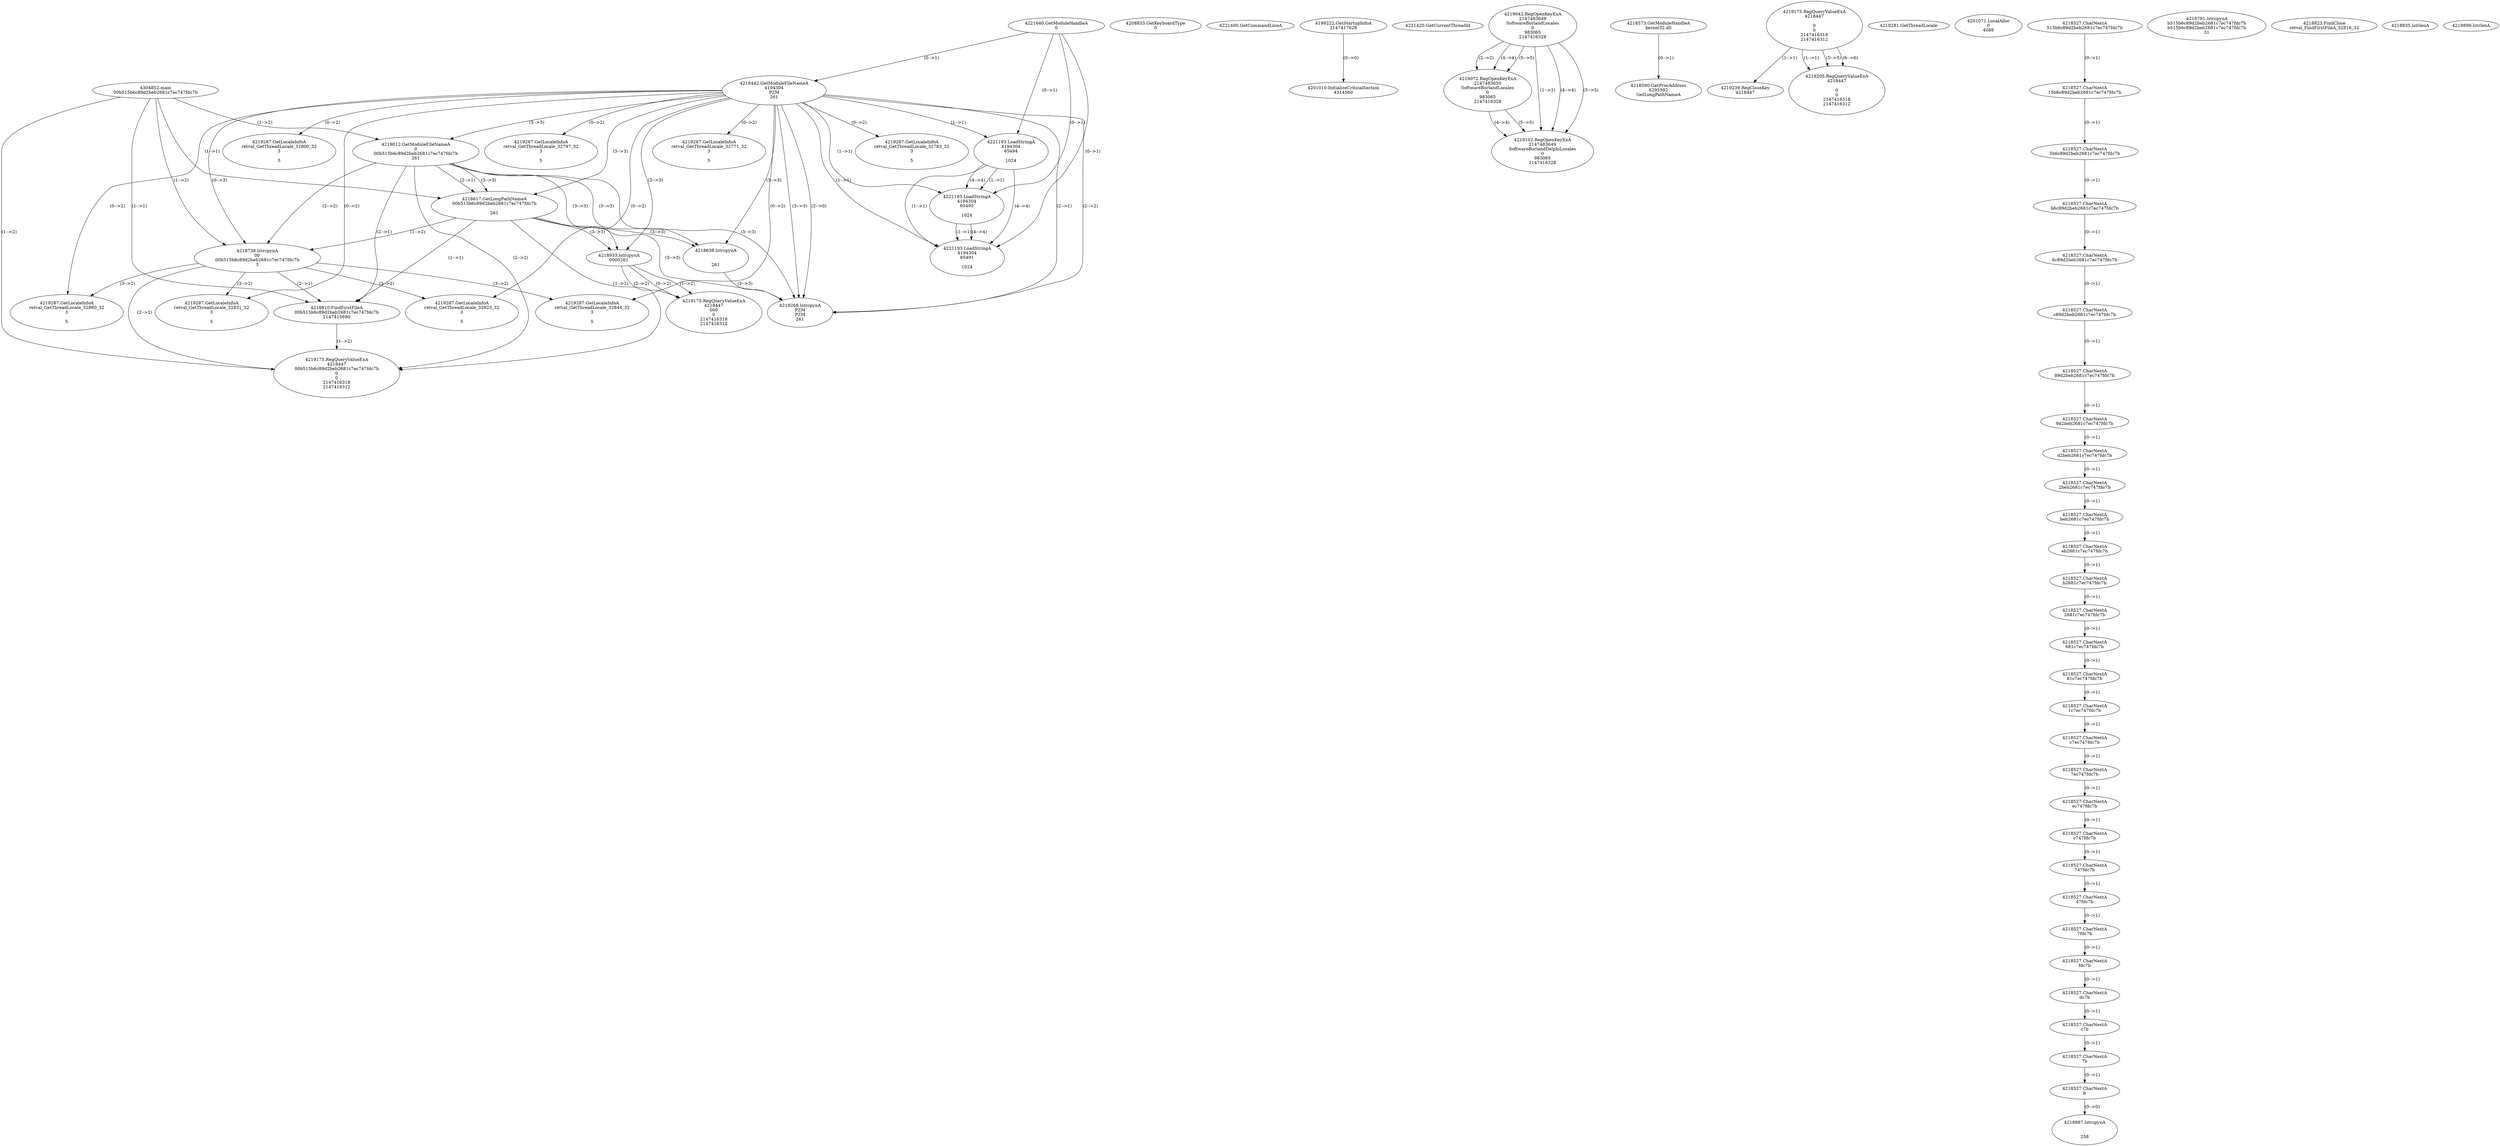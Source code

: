 // Global SCDG with merge call
digraph {
	0 [label="4304852.main
00b515b6c89d2beb2681c7ec747fdc7b"]
	1 [label="4221640.GetModuleHandleA
0"]
	2 [label="4208833.GetKeyboardType
0"]
	3 [label="4221400.GetCommandLineA
"]
	4 [label="4199222.GetStartupInfoA
2147417628"]
	5 [label="4221420.GetCurrentThreadId
"]
	6 [label="4218442.GetModuleFileNameA
4194304
PZM
261"]
	1 -> 6 [label="(0-->1)"]
	7 [label="4219012.GetModuleFileNameA
0
00b515b6c89d2beb2681c7ec747fdc7b
261"]
	0 -> 7 [label="(1-->2)"]
	6 -> 7 [label="(3-->3)"]
	8 [label="4219042.RegOpenKeyExA
2147483649
Software\Borland\Locales
0
983065
2147416328"]
	9 [label="4219072.RegOpenKeyExA
2147483650
Software\Borland\Locales
0
983065
2147416328"]
	8 -> 9 [label="(2-->2)"]
	8 -> 9 [label="(4-->4)"]
	8 -> 9 [label="(5-->5)"]
	10 [label="4218573.GetModuleHandleA
kernel32.dll"]
	11 [label="4218590.GetProcAddress
6295592
GetLongPathNameA"]
	10 -> 11 [label="(0-->1)"]
	12 [label="4218617.GetLongPathNameA
00b515b6c89d2beb2681c7ec747fdc7b

261"]
	0 -> 12 [label="(1-->1)"]
	7 -> 12 [label="(2-->1)"]
	6 -> 12 [label="(3-->3)"]
	7 -> 12 [label="(3-->3)"]
	13 [label="4218638.lstrcpynA


261"]
	6 -> 13 [label="(3-->3)"]
	7 -> 13 [label="(3-->3)"]
	12 -> 13 [label="(3-->3)"]
	14 [label="4219175.RegQueryValueExA
4218447

0
0
2147416318
2147416312"]
	15 [label="4219239.RegCloseKey
4218447"]
	14 -> 15 [label="(1-->1)"]
	16 [label="4219268.lstrcpynA
PZM
PZM
261"]
	6 -> 16 [label="(2-->1)"]
	6 -> 16 [label="(2-->2)"]
	6 -> 16 [label="(3-->3)"]
	7 -> 16 [label="(3-->3)"]
	12 -> 16 [label="(3-->3)"]
	13 -> 16 [label="(3-->3)"]
	6 -> 16 [label="(2-->0)"]
	17 [label="4219281.GetThreadLocale
"]
	18 [label="4219287.GetLocaleInfoA
retval_GetThreadLocale_32783_32
3

5"]
	6 -> 18 [label="(0-->2)"]
	19 [label="4221193.LoadStringA
4194304
65494

1024"]
	1 -> 19 [label="(0-->1)"]
	6 -> 19 [label="(1-->1)"]
	20 [label="4219205.RegQueryValueExA
4218447

0
0
2147416318
2147416312"]
	14 -> 20 [label="(1-->1)"]
	14 -> 20 [label="(5-->5)"]
	14 -> 20 [label="(6-->6)"]
	21 [label="4219287.GetLocaleInfoA
retval_GetThreadLocale_32800_32
3

5"]
	6 -> 21 [label="(0-->2)"]
	22 [label="4221193.LoadStringA
4194304
65493

1024"]
	1 -> 22 [label="(0-->1)"]
	6 -> 22 [label="(1-->1)"]
	19 -> 22 [label="(1-->1)"]
	19 -> 22 [label="(4-->4)"]
	23 [label="4219287.GetLocaleInfoA
retval_GetThreadLocale_32797_32
3

5"]
	6 -> 23 [label="(0-->2)"]
	24 [label="4201010.InitializeCriticalSection
4314560"]
	4 -> 24 [label="(0-->0)"]
	25 [label="4201071.LocalAlloc
0
4088"]
	26 [label="4218738.lstrcpynA
00
00b515b6c89d2beb2681c7ec747fdc7b
3"]
	0 -> 26 [label="(1-->2)"]
	7 -> 26 [label="(2-->2)"]
	12 -> 26 [label="(1-->2)"]
	6 -> 26 [label="(0-->3)"]
	27 [label="4218527.CharNextA
515b6c89d2beb2681c7ec747fdc7b"]
	28 [label="4218527.CharNextA
15b6c89d2beb2681c7ec747fdc7b"]
	27 -> 28 [label="(0-->1)"]
	29 [label="4218527.CharNextA
5b6c89d2beb2681c7ec747fdc7b"]
	28 -> 29 [label="(0-->1)"]
	30 [label="4218527.CharNextA
b6c89d2beb2681c7ec747fdc7b"]
	29 -> 30 [label="(0-->1)"]
	31 [label="4218527.CharNextA
6c89d2beb2681c7ec747fdc7b"]
	30 -> 31 [label="(0-->1)"]
	32 [label="4218527.CharNextA
c89d2beb2681c7ec747fdc7b"]
	31 -> 32 [label="(0-->1)"]
	33 [label="4218527.CharNextA
89d2beb2681c7ec747fdc7b"]
	32 -> 33 [label="(0-->1)"]
	34 [label="4218527.CharNextA
9d2beb2681c7ec747fdc7b"]
	33 -> 34 [label="(0-->1)"]
	35 [label="4218527.CharNextA
d2beb2681c7ec747fdc7b"]
	34 -> 35 [label="(0-->1)"]
	36 [label="4218527.CharNextA
2beb2681c7ec747fdc7b"]
	35 -> 36 [label="(0-->1)"]
	37 [label="4218527.CharNextA
beb2681c7ec747fdc7b"]
	36 -> 37 [label="(0-->1)"]
	38 [label="4218527.CharNextA
eb2681c7ec747fdc7b"]
	37 -> 38 [label="(0-->1)"]
	39 [label="4218527.CharNextA
b2681c7ec747fdc7b"]
	38 -> 39 [label="(0-->1)"]
	40 [label="4218527.CharNextA
2681c7ec747fdc7b"]
	39 -> 40 [label="(0-->1)"]
	41 [label="4218527.CharNextA
681c7ec747fdc7b"]
	40 -> 41 [label="(0-->1)"]
	42 [label="4218527.CharNextA
81c7ec747fdc7b"]
	41 -> 42 [label="(0-->1)"]
	43 [label="4218527.CharNextA
1c7ec747fdc7b"]
	42 -> 43 [label="(0-->1)"]
	44 [label="4218527.CharNextA
c7ec747fdc7b"]
	43 -> 44 [label="(0-->1)"]
	45 [label="4218527.CharNextA
7ec747fdc7b"]
	44 -> 45 [label="(0-->1)"]
	46 [label="4218527.CharNextA
ec747fdc7b"]
	45 -> 46 [label="(0-->1)"]
	47 [label="4218527.CharNextA
c747fdc7b"]
	46 -> 47 [label="(0-->1)"]
	48 [label="4218527.CharNextA
747fdc7b"]
	47 -> 48 [label="(0-->1)"]
	49 [label="4218527.CharNextA
47fdc7b"]
	48 -> 49 [label="(0-->1)"]
	50 [label="4218527.CharNextA
7fdc7b"]
	49 -> 50 [label="(0-->1)"]
	51 [label="4218527.CharNextA
fdc7b"]
	50 -> 51 [label="(0-->1)"]
	52 [label="4218527.CharNextA
dc7b"]
	51 -> 52 [label="(0-->1)"]
	53 [label="4218527.CharNextA
c7b"]
	52 -> 53 [label="(0-->1)"]
	54 [label="4218527.CharNextA
7b"]
	53 -> 54 [label="(0-->1)"]
	55 [label="4218527.CharNextA
b"]
	54 -> 55 [label="(0-->1)"]
	56 [label="4218791.lstrcpynA
b515b6c89d2beb2681c7ec747fdc7b
b515b6c89d2beb2681c7ec747fdc7b
31"]
	57 [label="4218810.FindFirstFileA
00b515b6c89d2beb2681c7ec747fdc7b
2147415690"]
	0 -> 57 [label="(1-->1)"]
	7 -> 57 [label="(2-->1)"]
	12 -> 57 [label="(1-->1)"]
	26 -> 57 [label="(2-->1)"]
	58 [label="4219175.RegQueryValueExA
4218447
00b515b6c89d2beb2681c7ec747fdc7b
0
0
2147416318
2147416312"]
	0 -> 58 [label="(1-->2)"]
	7 -> 58 [label="(2-->2)"]
	12 -> 58 [label="(1-->2)"]
	26 -> 58 [label="(2-->2)"]
	57 -> 58 [label="(1-->2)"]
	59 [label="4219287.GetLocaleInfoA
retval_GetThreadLocale_32860_32
3

5"]
	6 -> 59 [label="(0-->2)"]
	26 -> 59 [label="(3-->2)"]
	60 [label="4218823.FindClose
retval_FindFirstFileA_32816_32"]
	61 [label="4218835.lstrlenA
"]
	62 [label="4218887.lstrcpynA


258"]
	55 -> 62 [label="(0-->0)"]
	63 [label="4218899.lstrlenA
"]
	64 [label="4218933.lstrcpynA
00\
00\
261"]
	6 -> 64 [label="(3-->3)"]
	7 -> 64 [label="(3-->3)"]
	12 -> 64 [label="(3-->3)"]
	65 [label="4219175.RegQueryValueExA
4218447
00\
0
0
2147416318
2147416312"]
	64 -> 65 [label="(1-->2)"]
	64 -> 65 [label="(2-->2)"]
	64 -> 65 [label="(0-->2)"]
	66 [label="4219287.GetLocaleInfoA
retval_GetThreadLocale_32831_32
3

5"]
	6 -> 66 [label="(0-->2)"]
	26 -> 66 [label="(3-->2)"]
	67 [label="4221193.LoadStringA
4194304
65491

1024"]
	1 -> 67 [label="(0-->1)"]
	6 -> 67 [label="(1-->1)"]
	19 -> 67 [label="(1-->1)"]
	22 -> 67 [label="(1-->1)"]
	19 -> 67 [label="(4-->4)"]
	22 -> 67 [label="(4-->4)"]
	68 [label="4219102.RegOpenKeyExA
2147483649
Software\Borland\Delphi\Locales
0
983065
2147416328"]
	8 -> 68 [label="(1-->1)"]
	8 -> 68 [label="(4-->4)"]
	9 -> 68 [label="(4-->4)"]
	8 -> 68 [label="(5-->5)"]
	9 -> 68 [label="(5-->5)"]
	69 [label="4219287.GetLocaleInfoA
retval_GetThreadLocale_32771_32
3

5"]
	6 -> 69 [label="(0-->2)"]
	70 [label="4219287.GetLocaleInfoA
retval_GetThreadLocale_32823_32
3

5"]
	6 -> 70 [label="(0-->2)"]
	26 -> 70 [label="(3-->2)"]
	71 [label="4219287.GetLocaleInfoA
retval_GetThreadLocale_32844_32
3

5"]
	6 -> 71 [label="(0-->2)"]
	26 -> 71 [label="(3-->2)"]
}
